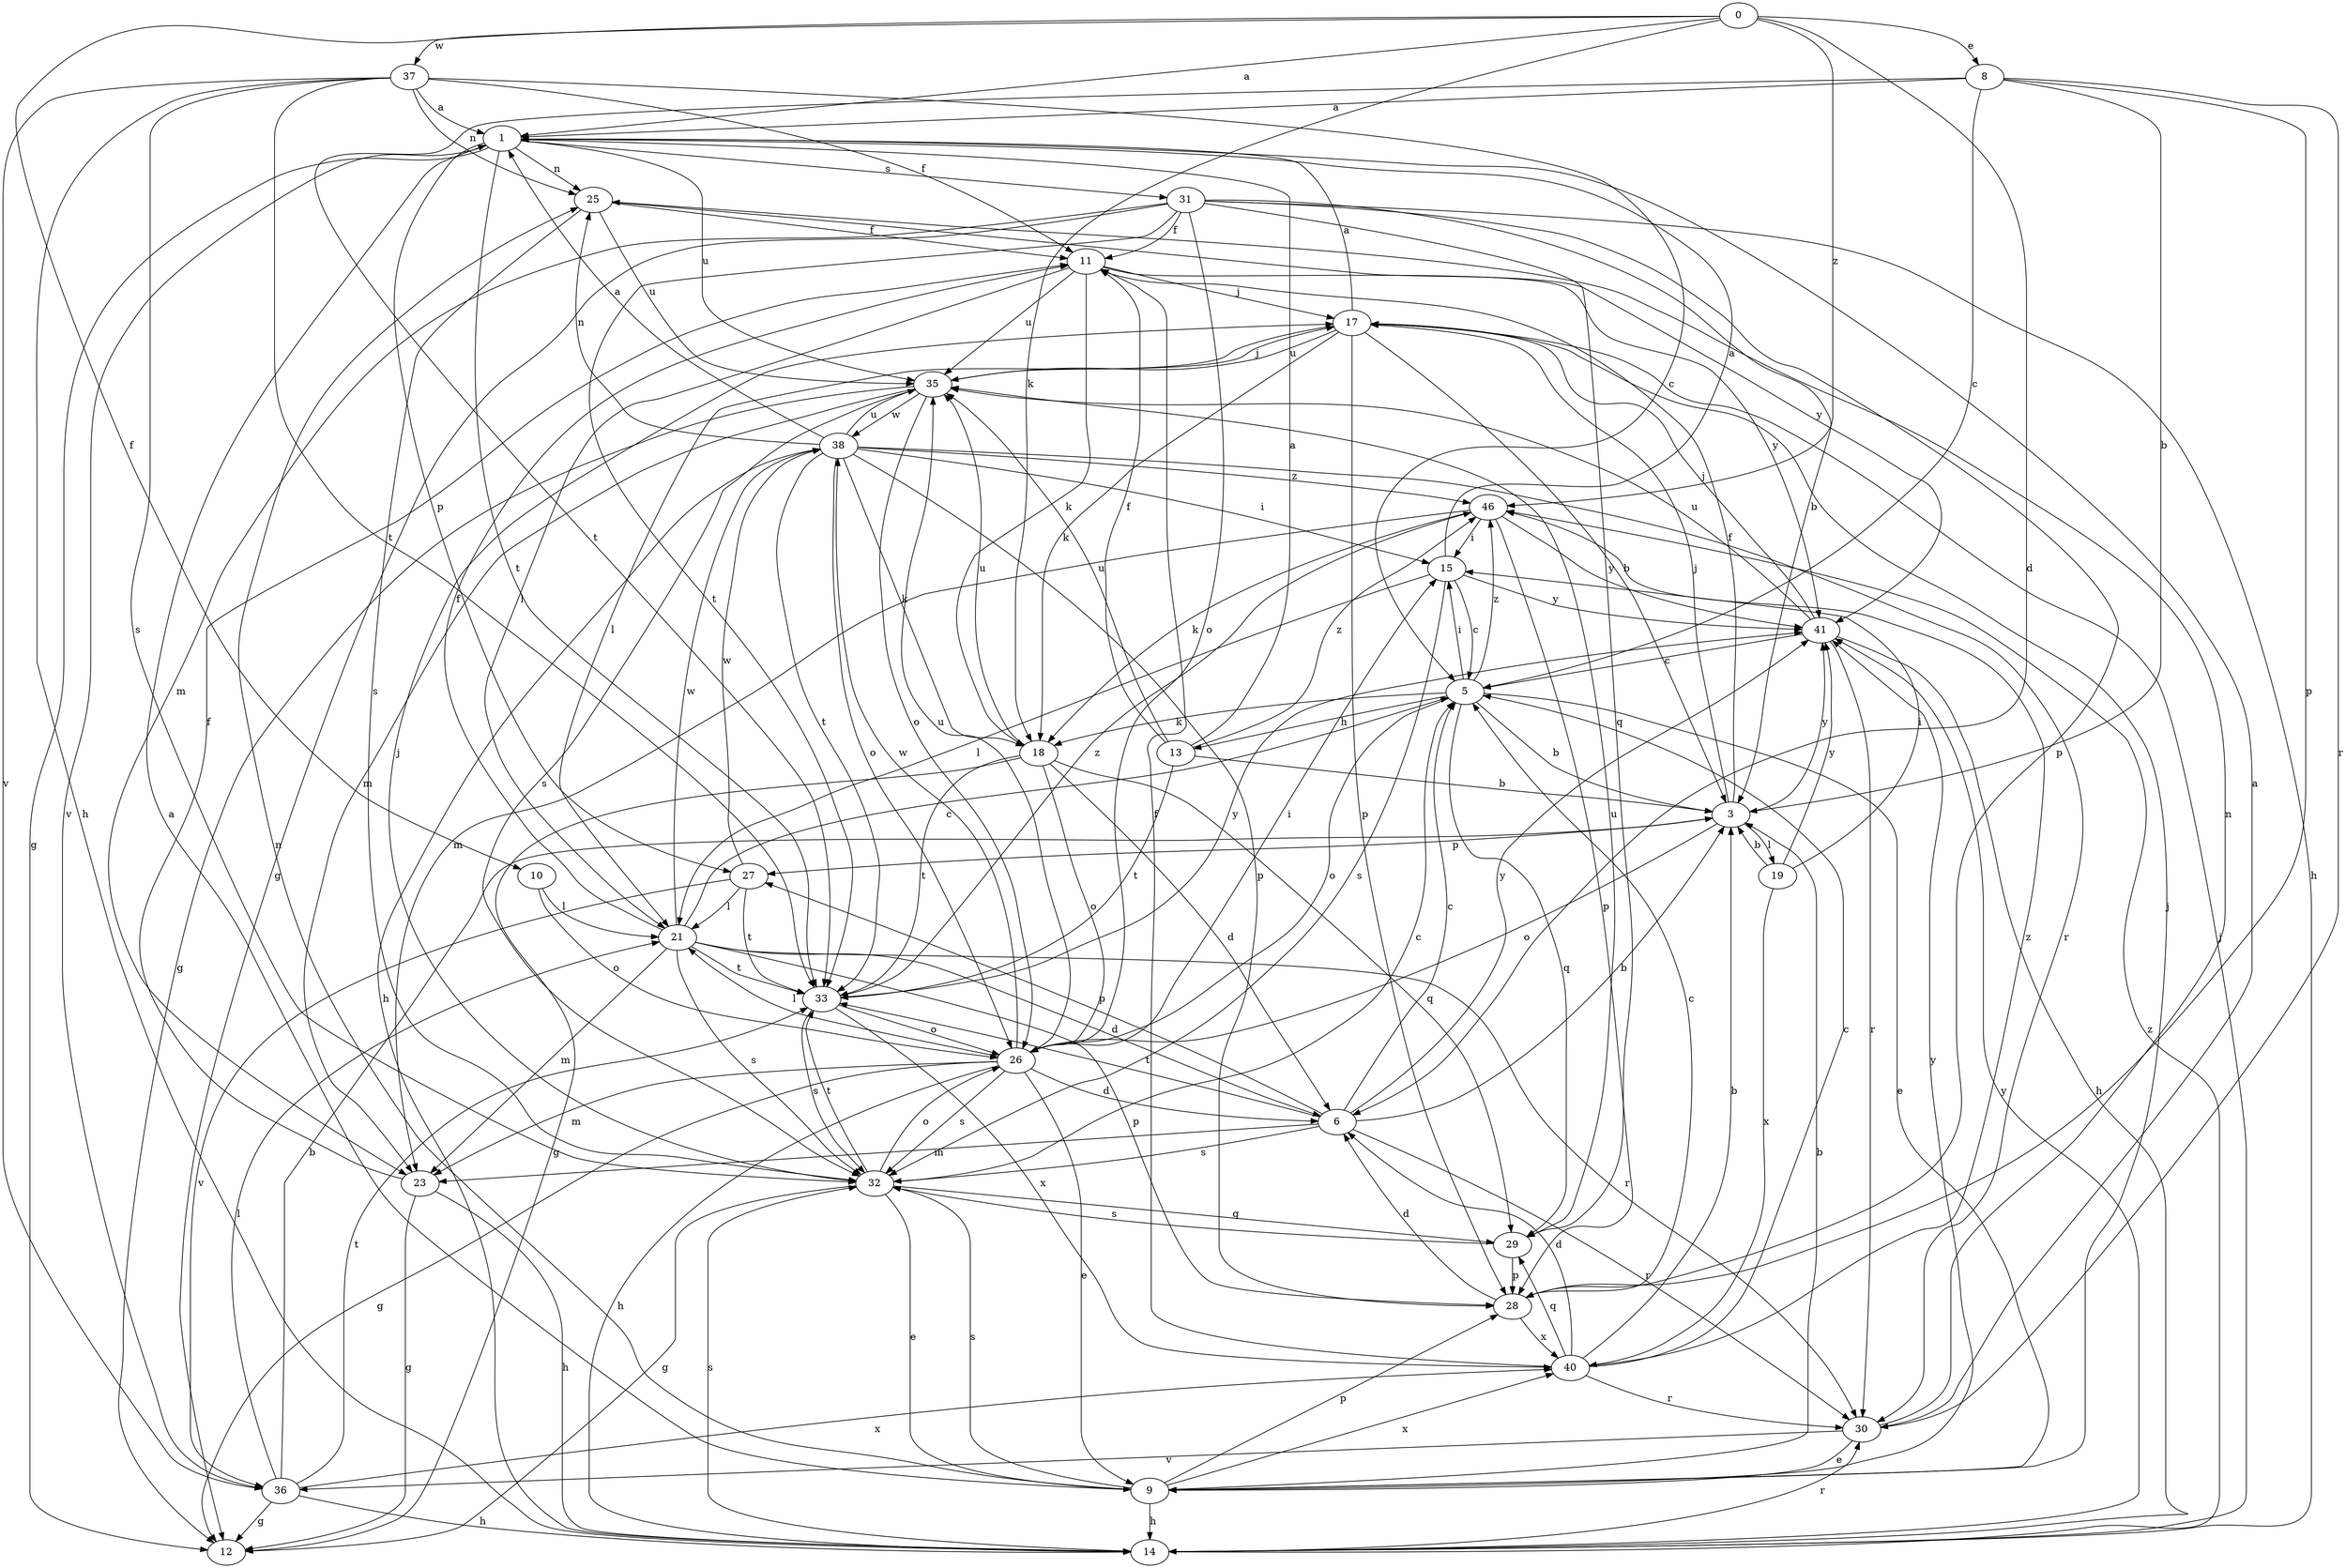 strict digraph  {
0;
1;
3;
5;
6;
8;
9;
10;
11;
12;
13;
14;
15;
17;
18;
19;
21;
23;
25;
26;
27;
28;
29;
30;
31;
32;
33;
35;
36;
37;
38;
40;
41;
46;
0 -> 1  [label=a];
0 -> 6  [label=d];
0 -> 8  [label=e];
0 -> 10  [label=f];
0 -> 18  [label=k];
0 -> 37  [label=w];
0 -> 46  [label=z];
1 -> 12  [label=g];
1 -> 25  [label=n];
1 -> 27  [label=p];
1 -> 31  [label=s];
1 -> 33  [label=t];
1 -> 35  [label=u];
1 -> 36  [label=v];
3 -> 11  [label=f];
3 -> 17  [label=j];
3 -> 19  [label=l];
3 -> 26  [label=o];
3 -> 27  [label=p];
3 -> 41  [label=y];
5 -> 3  [label=b];
5 -> 9  [label=e];
5 -> 13  [label=h];
5 -> 15  [label=i];
5 -> 18  [label=k];
5 -> 26  [label=o];
5 -> 29  [label=q];
5 -> 46  [label=z];
6 -> 3  [label=b];
6 -> 5  [label=c];
6 -> 23  [label=m];
6 -> 27  [label=p];
6 -> 30  [label=r];
6 -> 32  [label=s];
6 -> 33  [label=t];
6 -> 41  [label=y];
8 -> 1  [label=a];
8 -> 3  [label=b];
8 -> 5  [label=c];
8 -> 28  [label=p];
8 -> 30  [label=r];
8 -> 33  [label=t];
9 -> 1  [label=a];
9 -> 3  [label=b];
9 -> 14  [label=h];
9 -> 17  [label=j];
9 -> 25  [label=n];
9 -> 28  [label=p];
9 -> 32  [label=s];
9 -> 40  [label=x];
9 -> 41  [label=y];
10 -> 21  [label=l];
10 -> 26  [label=o];
11 -> 17  [label=j];
11 -> 18  [label=k];
11 -> 21  [label=l];
11 -> 35  [label=u];
11 -> 41  [label=y];
13 -> 1  [label=a];
13 -> 3  [label=b];
13 -> 11  [label=f];
13 -> 33  [label=t];
13 -> 35  [label=u];
13 -> 46  [label=z];
14 -> 17  [label=j];
14 -> 30  [label=r];
14 -> 32  [label=s];
14 -> 41  [label=y];
14 -> 46  [label=z];
15 -> 1  [label=a];
15 -> 5  [label=c];
15 -> 21  [label=l];
15 -> 32  [label=s];
15 -> 41  [label=y];
17 -> 1  [label=a];
17 -> 3  [label=b];
17 -> 18  [label=k];
17 -> 21  [label=l];
17 -> 28  [label=p];
17 -> 35  [label=u];
18 -> 6  [label=d];
18 -> 12  [label=g];
18 -> 26  [label=o];
18 -> 29  [label=q];
18 -> 33  [label=t];
18 -> 35  [label=u];
19 -> 3  [label=b];
19 -> 15  [label=i];
19 -> 40  [label=x];
19 -> 41  [label=y];
21 -> 5  [label=c];
21 -> 6  [label=d];
21 -> 11  [label=f];
21 -> 23  [label=m];
21 -> 28  [label=p];
21 -> 30  [label=r];
21 -> 32  [label=s];
21 -> 33  [label=t];
21 -> 38  [label=w];
23 -> 11  [label=f];
23 -> 12  [label=g];
23 -> 14  [label=h];
25 -> 11  [label=f];
25 -> 32  [label=s];
25 -> 35  [label=u];
25 -> 41  [label=y];
26 -> 6  [label=d];
26 -> 9  [label=e];
26 -> 12  [label=g];
26 -> 14  [label=h];
26 -> 15  [label=i];
26 -> 21  [label=l];
26 -> 23  [label=m];
26 -> 32  [label=s];
26 -> 35  [label=u];
26 -> 38  [label=w];
27 -> 21  [label=l];
27 -> 33  [label=t];
27 -> 36  [label=v];
27 -> 38  [label=w];
28 -> 5  [label=c];
28 -> 6  [label=d];
28 -> 40  [label=x];
29 -> 28  [label=p];
29 -> 32  [label=s];
29 -> 35  [label=u];
30 -> 1  [label=a];
30 -> 9  [label=e];
30 -> 25  [label=n];
30 -> 36  [label=v];
31 -> 3  [label=b];
31 -> 11  [label=f];
31 -> 12  [label=g];
31 -> 14  [label=h];
31 -> 23  [label=m];
31 -> 26  [label=o];
31 -> 28  [label=p];
31 -> 29  [label=q];
31 -> 33  [label=t];
32 -> 5  [label=c];
32 -> 9  [label=e];
32 -> 12  [label=g];
32 -> 17  [label=j];
32 -> 26  [label=o];
32 -> 29  [label=q];
32 -> 33  [label=t];
33 -> 26  [label=o];
33 -> 32  [label=s];
33 -> 40  [label=x];
33 -> 41  [label=y];
33 -> 46  [label=z];
35 -> 12  [label=g];
35 -> 17  [label=j];
35 -> 23  [label=m];
35 -> 26  [label=o];
35 -> 32  [label=s];
35 -> 38  [label=w];
36 -> 3  [label=b];
36 -> 12  [label=g];
36 -> 14  [label=h];
36 -> 21  [label=l];
36 -> 33  [label=t];
36 -> 40  [label=x];
37 -> 1  [label=a];
37 -> 5  [label=c];
37 -> 11  [label=f];
37 -> 14  [label=h];
37 -> 25  [label=n];
37 -> 32  [label=s];
37 -> 33  [label=t];
37 -> 36  [label=v];
38 -> 1  [label=a];
38 -> 14  [label=h];
38 -> 15  [label=i];
38 -> 18  [label=k];
38 -> 25  [label=n];
38 -> 26  [label=o];
38 -> 28  [label=p];
38 -> 30  [label=r];
38 -> 33  [label=t];
38 -> 35  [label=u];
38 -> 46  [label=z];
40 -> 3  [label=b];
40 -> 5  [label=c];
40 -> 6  [label=d];
40 -> 11  [label=f];
40 -> 29  [label=q];
40 -> 30  [label=r];
40 -> 46  [label=z];
41 -> 5  [label=c];
41 -> 14  [label=h];
41 -> 17  [label=j];
41 -> 30  [label=r];
41 -> 35  [label=u];
46 -> 15  [label=i];
46 -> 18  [label=k];
46 -> 23  [label=m];
46 -> 28  [label=p];
46 -> 41  [label=y];
}
